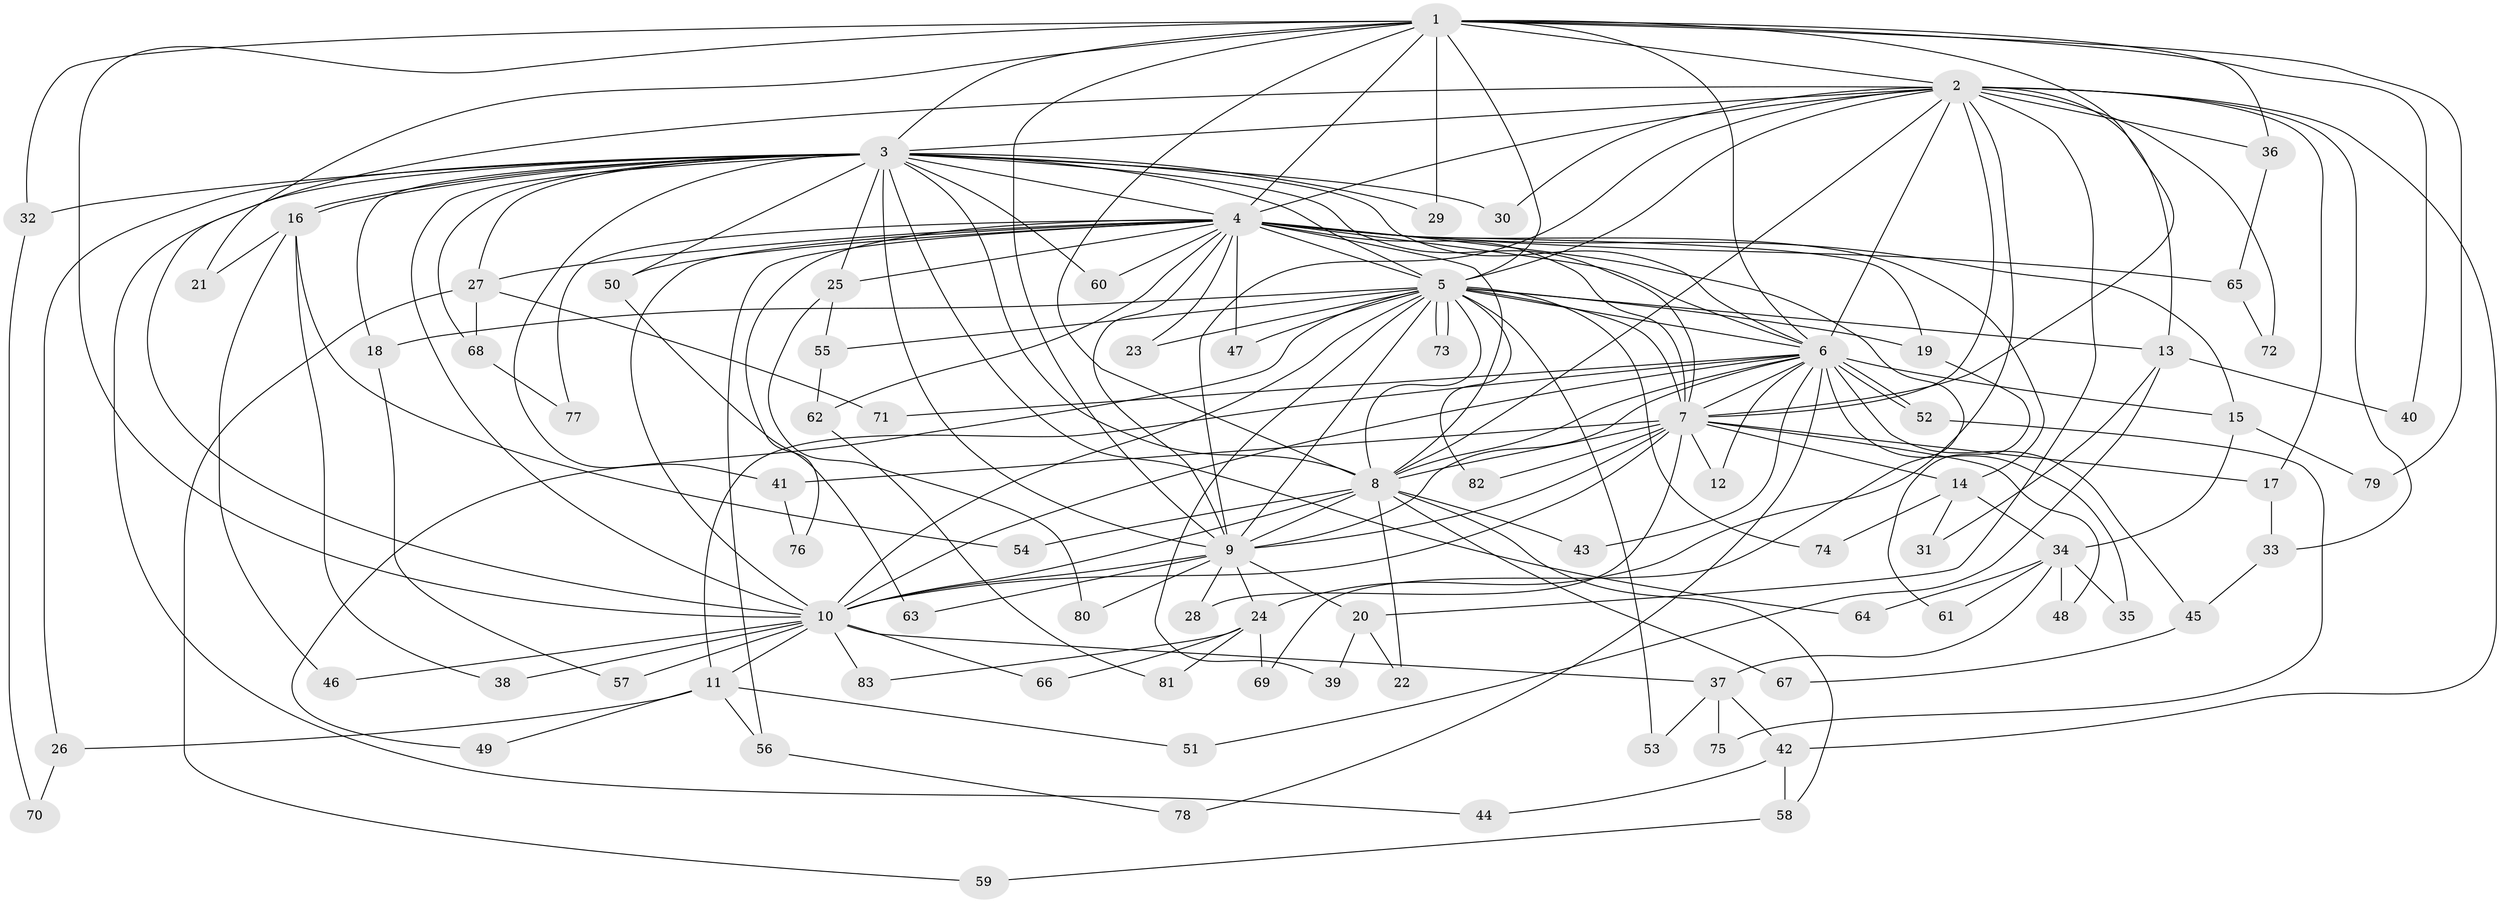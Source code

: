 // Generated by graph-tools (version 1.1) at 2025/25/03/09/25 03:25:37]
// undirected, 83 vertices, 191 edges
graph export_dot {
graph [start="1"]
  node [color=gray90,style=filled];
  1;
  2;
  3;
  4;
  5;
  6;
  7;
  8;
  9;
  10;
  11;
  12;
  13;
  14;
  15;
  16;
  17;
  18;
  19;
  20;
  21;
  22;
  23;
  24;
  25;
  26;
  27;
  28;
  29;
  30;
  31;
  32;
  33;
  34;
  35;
  36;
  37;
  38;
  39;
  40;
  41;
  42;
  43;
  44;
  45;
  46;
  47;
  48;
  49;
  50;
  51;
  52;
  53;
  54;
  55;
  56;
  57;
  58;
  59;
  60;
  61;
  62;
  63;
  64;
  65;
  66;
  67;
  68;
  69;
  70;
  71;
  72;
  73;
  74;
  75;
  76;
  77;
  78;
  79;
  80;
  81;
  82;
  83;
  1 -- 2;
  1 -- 3;
  1 -- 4;
  1 -- 5;
  1 -- 6;
  1 -- 7;
  1 -- 8;
  1 -- 9;
  1 -- 10;
  1 -- 21;
  1 -- 29;
  1 -- 32;
  1 -- 36;
  1 -- 40;
  1 -- 79;
  2 -- 3;
  2 -- 4;
  2 -- 5;
  2 -- 6;
  2 -- 7;
  2 -- 8;
  2 -- 9;
  2 -- 10;
  2 -- 13;
  2 -- 17;
  2 -- 20;
  2 -- 24;
  2 -- 30;
  2 -- 33;
  2 -- 36;
  2 -- 42;
  2 -- 72;
  3 -- 4;
  3 -- 5;
  3 -- 6;
  3 -- 7;
  3 -- 8;
  3 -- 9;
  3 -- 10;
  3 -- 16;
  3 -- 16;
  3 -- 18;
  3 -- 25;
  3 -- 26;
  3 -- 27;
  3 -- 29;
  3 -- 30;
  3 -- 32;
  3 -- 41;
  3 -- 44;
  3 -- 50;
  3 -- 60;
  3 -- 64;
  3 -- 68;
  4 -- 5;
  4 -- 6;
  4 -- 7;
  4 -- 8;
  4 -- 9;
  4 -- 10;
  4 -- 14;
  4 -- 15;
  4 -- 19;
  4 -- 23;
  4 -- 25;
  4 -- 27;
  4 -- 47;
  4 -- 50;
  4 -- 56;
  4 -- 60;
  4 -- 62;
  4 -- 65;
  4 -- 69;
  4 -- 76;
  4 -- 77;
  5 -- 6;
  5 -- 7;
  5 -- 8;
  5 -- 9;
  5 -- 10;
  5 -- 13;
  5 -- 18;
  5 -- 19;
  5 -- 23;
  5 -- 39;
  5 -- 47;
  5 -- 49;
  5 -- 53;
  5 -- 55;
  5 -- 73;
  5 -- 73;
  5 -- 74;
  5 -- 82;
  6 -- 7;
  6 -- 8;
  6 -- 9;
  6 -- 10;
  6 -- 11;
  6 -- 12;
  6 -- 15;
  6 -- 35;
  6 -- 43;
  6 -- 45;
  6 -- 52;
  6 -- 52;
  6 -- 71;
  6 -- 78;
  7 -- 8;
  7 -- 9;
  7 -- 10;
  7 -- 12;
  7 -- 14;
  7 -- 17;
  7 -- 28;
  7 -- 41;
  7 -- 48;
  7 -- 82;
  8 -- 9;
  8 -- 10;
  8 -- 22;
  8 -- 43;
  8 -- 54;
  8 -- 58;
  8 -- 67;
  9 -- 10;
  9 -- 20;
  9 -- 24;
  9 -- 28;
  9 -- 63;
  9 -- 80;
  10 -- 11;
  10 -- 37;
  10 -- 38;
  10 -- 46;
  10 -- 57;
  10 -- 66;
  10 -- 83;
  11 -- 26;
  11 -- 49;
  11 -- 51;
  11 -- 56;
  13 -- 31;
  13 -- 40;
  13 -- 51;
  14 -- 31;
  14 -- 34;
  14 -- 74;
  15 -- 34;
  15 -- 79;
  16 -- 21;
  16 -- 38;
  16 -- 46;
  16 -- 54;
  17 -- 33;
  18 -- 57;
  19 -- 61;
  20 -- 22;
  20 -- 39;
  24 -- 66;
  24 -- 69;
  24 -- 81;
  24 -- 83;
  25 -- 55;
  25 -- 80;
  26 -- 70;
  27 -- 59;
  27 -- 68;
  27 -- 71;
  32 -- 70;
  33 -- 45;
  34 -- 35;
  34 -- 37;
  34 -- 48;
  34 -- 61;
  34 -- 64;
  36 -- 65;
  37 -- 42;
  37 -- 53;
  37 -- 75;
  41 -- 76;
  42 -- 44;
  42 -- 58;
  45 -- 67;
  50 -- 63;
  52 -- 75;
  55 -- 62;
  56 -- 78;
  58 -- 59;
  62 -- 81;
  65 -- 72;
  68 -- 77;
}

